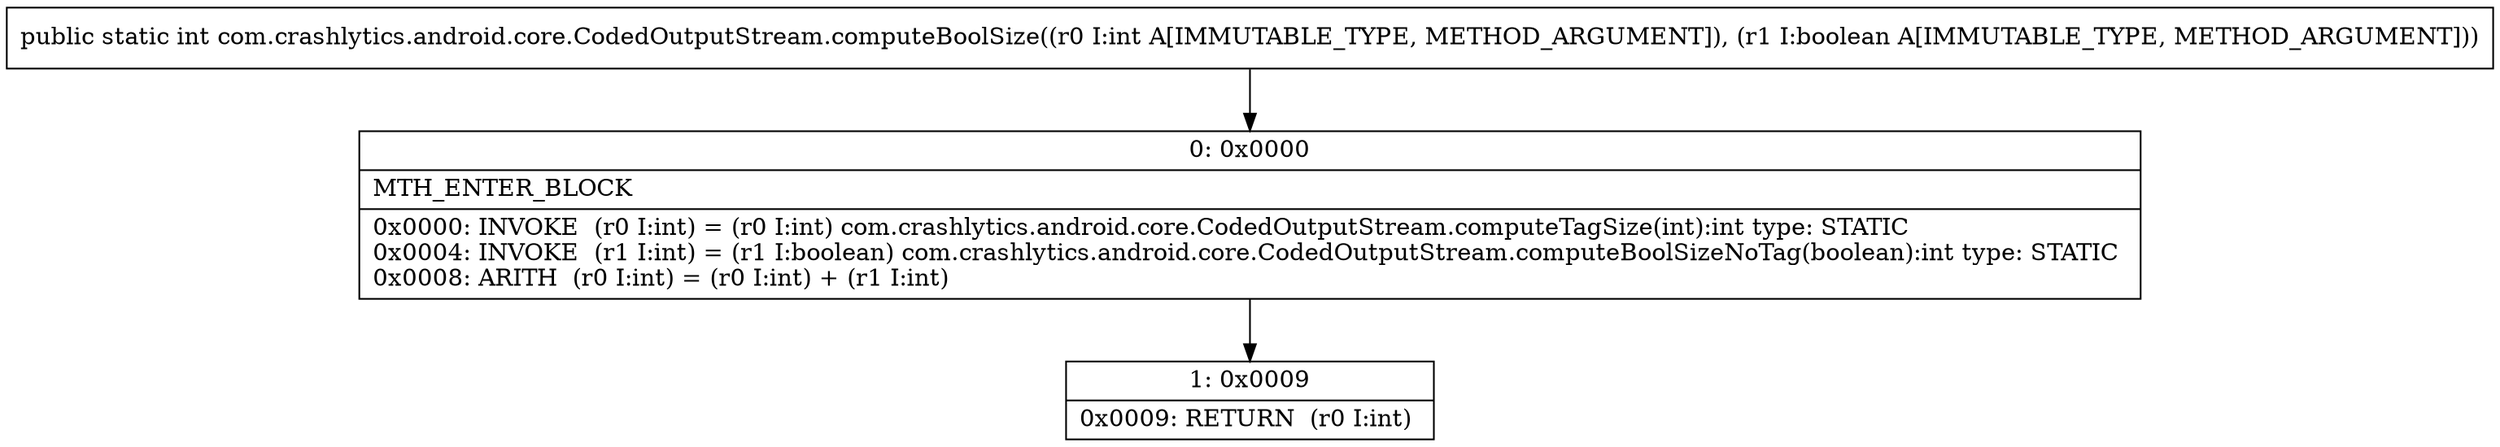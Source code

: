 digraph "CFG forcom.crashlytics.android.core.CodedOutputStream.computeBoolSize(IZ)I" {
Node_0 [shape=record,label="{0\:\ 0x0000|MTH_ENTER_BLOCK\l|0x0000: INVOKE  (r0 I:int) = (r0 I:int) com.crashlytics.android.core.CodedOutputStream.computeTagSize(int):int type: STATIC \l0x0004: INVOKE  (r1 I:int) = (r1 I:boolean) com.crashlytics.android.core.CodedOutputStream.computeBoolSizeNoTag(boolean):int type: STATIC \l0x0008: ARITH  (r0 I:int) = (r0 I:int) + (r1 I:int) \l}"];
Node_1 [shape=record,label="{1\:\ 0x0009|0x0009: RETURN  (r0 I:int) \l}"];
MethodNode[shape=record,label="{public static int com.crashlytics.android.core.CodedOutputStream.computeBoolSize((r0 I:int A[IMMUTABLE_TYPE, METHOD_ARGUMENT]), (r1 I:boolean A[IMMUTABLE_TYPE, METHOD_ARGUMENT])) }"];
MethodNode -> Node_0;
Node_0 -> Node_1;
}

